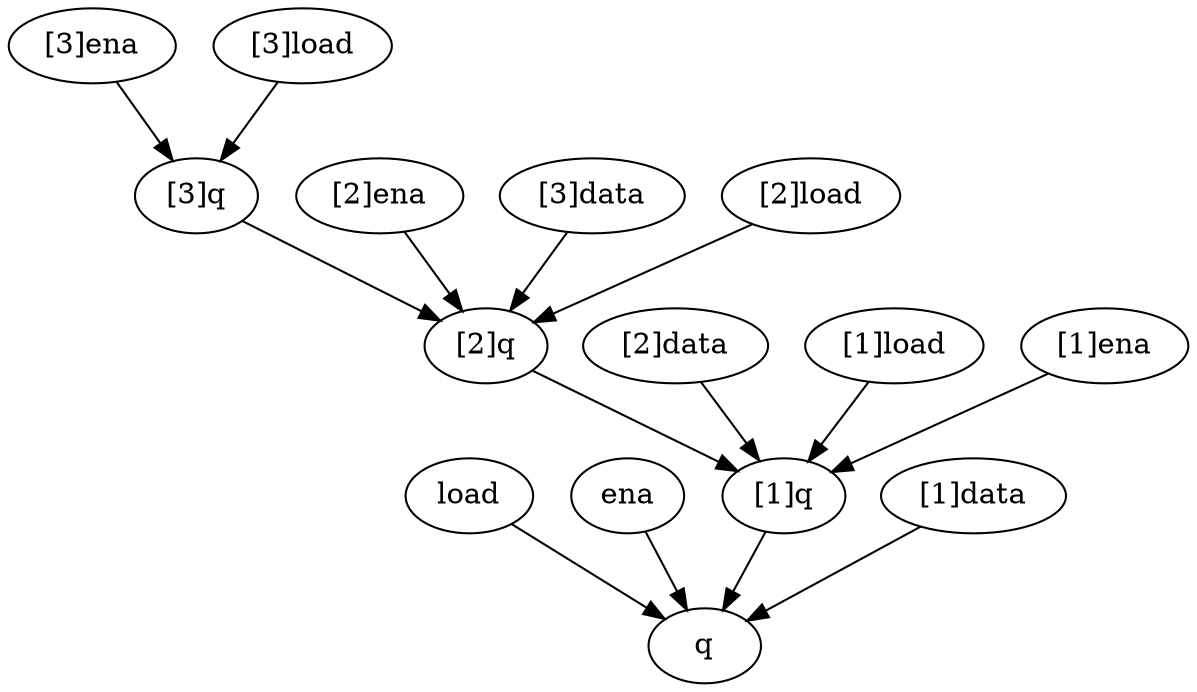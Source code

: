 strict digraph "" {
	load	[complexity=3,
		importance=0.75,
		rank=0.25];
	q	[complexity=2,
		importance=0.625,
		rank=0.3125];
	load -> q;
	ena	[complexity=3,
		importance=0.75,
		rank=0.25];
	ena -> q;
	"[1]q"	[complexity=4,
		importance=1.25,
		rank=0.3125];
	"[1]q" -> q;
	"[3]q"	[complexity=8,
		importance=2.5,
		rank=0.3125];
	"[2]q"	[complexity=6,
		importance=1.875,
		rank=0.3125];
	"[3]q" -> "[2]q";
	"[2]ena"	[complexity=7,
		importance=2.0,
		rank=0.285714285714];
	"[2]ena" -> "[2]q";
	"[2]q" -> "[1]q";
	"[2]data"	[complexity=6,
		importance=1.375,
		rank=0.229166666667];
	"[2]data" -> "[1]q";
	"[3]data"	[complexity=8,
		importance=2.0,
		rank=0.25];
	"[3]data" -> "[2]q";
	"[1]load"	[complexity=5,
		importance=1.375,
		rank=0.275];
	"[1]load" -> "[1]q";
	"[1]ena"	[complexity=5,
		importance=1.375,
		rank=0.275];
	"[1]ena" -> "[1]q";
	"[3]ena"	[complexity=9,
		importance=2.625,
		rank=0.291666666667];
	"[3]ena" -> "[3]q";
	"[1]data"	[complexity=4,
		importance=0.75,
		rank=0.1875];
	"[1]data" -> q;
	"[2]load"	[complexity=7,
		importance=2.0,
		rank=0.285714285714];
	"[2]load" -> "[2]q";
	"[3]load"	[complexity=9,
		importance=2.625,
		rank=0.291666666667];
	"[3]load" -> "[3]q";
}

